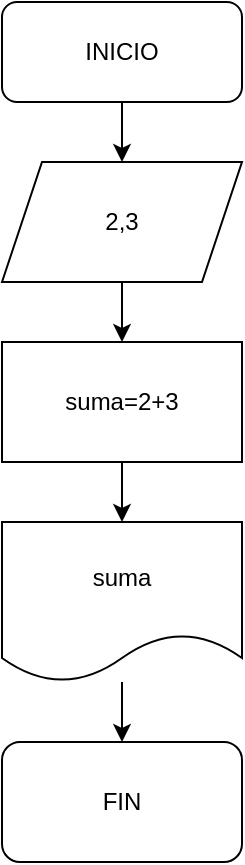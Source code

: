 <mxfile version="27.2.0">
  <diagram name="Página-1" id="TZnjqAifBajMf9gLnsKH">
    <mxGraphModel dx="872" dy="473" grid="1" gridSize="10" guides="1" tooltips="1" connect="1" arrows="1" fold="1" page="1" pageScale="1" pageWidth="827" pageHeight="1169" math="0" shadow="0">
      <root>
        <mxCell id="0" />
        <mxCell id="1" parent="0" />
        <mxCell id="2HaoOuo2qPywGhSZvrN6-6" style="edgeStyle=orthogonalEdgeStyle;rounded=0;orthogonalLoop=1;jettySize=auto;html=1;" edge="1" parent="1" source="2HaoOuo2qPywGhSZvrN6-1" target="2HaoOuo2qPywGhSZvrN6-2">
          <mxGeometry relative="1" as="geometry" />
        </mxCell>
        <mxCell id="2HaoOuo2qPywGhSZvrN6-1" value="&lt;font style=&quot;vertical-align: inherit;&quot;&gt;&lt;font style=&quot;vertical-align: inherit;&quot;&gt;INICIO&lt;/font&gt;&lt;/font&gt;" style="rounded=1;whiteSpace=wrap;html=1;" vertex="1" parent="1">
          <mxGeometry x="350" y="20" width="120" height="50" as="geometry" />
        </mxCell>
        <mxCell id="2HaoOuo2qPywGhSZvrN6-7" style="edgeStyle=orthogonalEdgeStyle;rounded=0;orthogonalLoop=1;jettySize=auto;html=1;" edge="1" parent="1" source="2HaoOuo2qPywGhSZvrN6-2" target="2HaoOuo2qPywGhSZvrN6-3">
          <mxGeometry relative="1" as="geometry" />
        </mxCell>
        <mxCell id="2HaoOuo2qPywGhSZvrN6-2" value="&lt;font style=&quot;vertical-align: inherit;&quot;&gt;&lt;font style=&quot;vertical-align: inherit;&quot;&gt;2,3&lt;/font&gt;&lt;/font&gt;" style="shape=parallelogram;perimeter=parallelogramPerimeter;whiteSpace=wrap;html=1;fixedSize=1;" vertex="1" parent="1">
          <mxGeometry x="350" y="100" width="120" height="60" as="geometry" />
        </mxCell>
        <mxCell id="2HaoOuo2qPywGhSZvrN6-8" style="edgeStyle=orthogonalEdgeStyle;rounded=0;orthogonalLoop=1;jettySize=auto;html=1;" edge="1" parent="1" source="2HaoOuo2qPywGhSZvrN6-3" target="2HaoOuo2qPywGhSZvrN6-4">
          <mxGeometry relative="1" as="geometry" />
        </mxCell>
        <mxCell id="2HaoOuo2qPywGhSZvrN6-3" value="&lt;font style=&quot;vertical-align: inherit;&quot;&gt;&lt;font style=&quot;vertical-align: inherit;&quot;&gt;suma=2+3&lt;/font&gt;&lt;/font&gt;" style="rounded=0;whiteSpace=wrap;html=1;" vertex="1" parent="1">
          <mxGeometry x="350" y="190" width="120" height="60" as="geometry" />
        </mxCell>
        <mxCell id="2HaoOuo2qPywGhSZvrN6-9" style="edgeStyle=orthogonalEdgeStyle;rounded=0;orthogonalLoop=1;jettySize=auto;html=1;" edge="1" parent="1" source="2HaoOuo2qPywGhSZvrN6-4" target="2HaoOuo2qPywGhSZvrN6-5">
          <mxGeometry relative="1" as="geometry" />
        </mxCell>
        <mxCell id="2HaoOuo2qPywGhSZvrN6-4" value="&lt;font style=&quot;vertical-align: inherit;&quot;&gt;&lt;font style=&quot;vertical-align: inherit;&quot;&gt;suma&lt;/font&gt;&lt;/font&gt;" style="shape=document;whiteSpace=wrap;html=1;boundedLbl=1;" vertex="1" parent="1">
          <mxGeometry x="350" y="280" width="120" height="80" as="geometry" />
        </mxCell>
        <mxCell id="2HaoOuo2qPywGhSZvrN6-5" value="&lt;font style=&quot;vertical-align: inherit;&quot;&gt;&lt;font style=&quot;vertical-align: inherit;&quot;&gt;FIN&lt;/font&gt;&lt;/font&gt;" style="rounded=1;whiteSpace=wrap;html=1;" vertex="1" parent="1">
          <mxGeometry x="350" y="390" width="120" height="60" as="geometry" />
        </mxCell>
      </root>
    </mxGraphModel>
  </diagram>
</mxfile>
